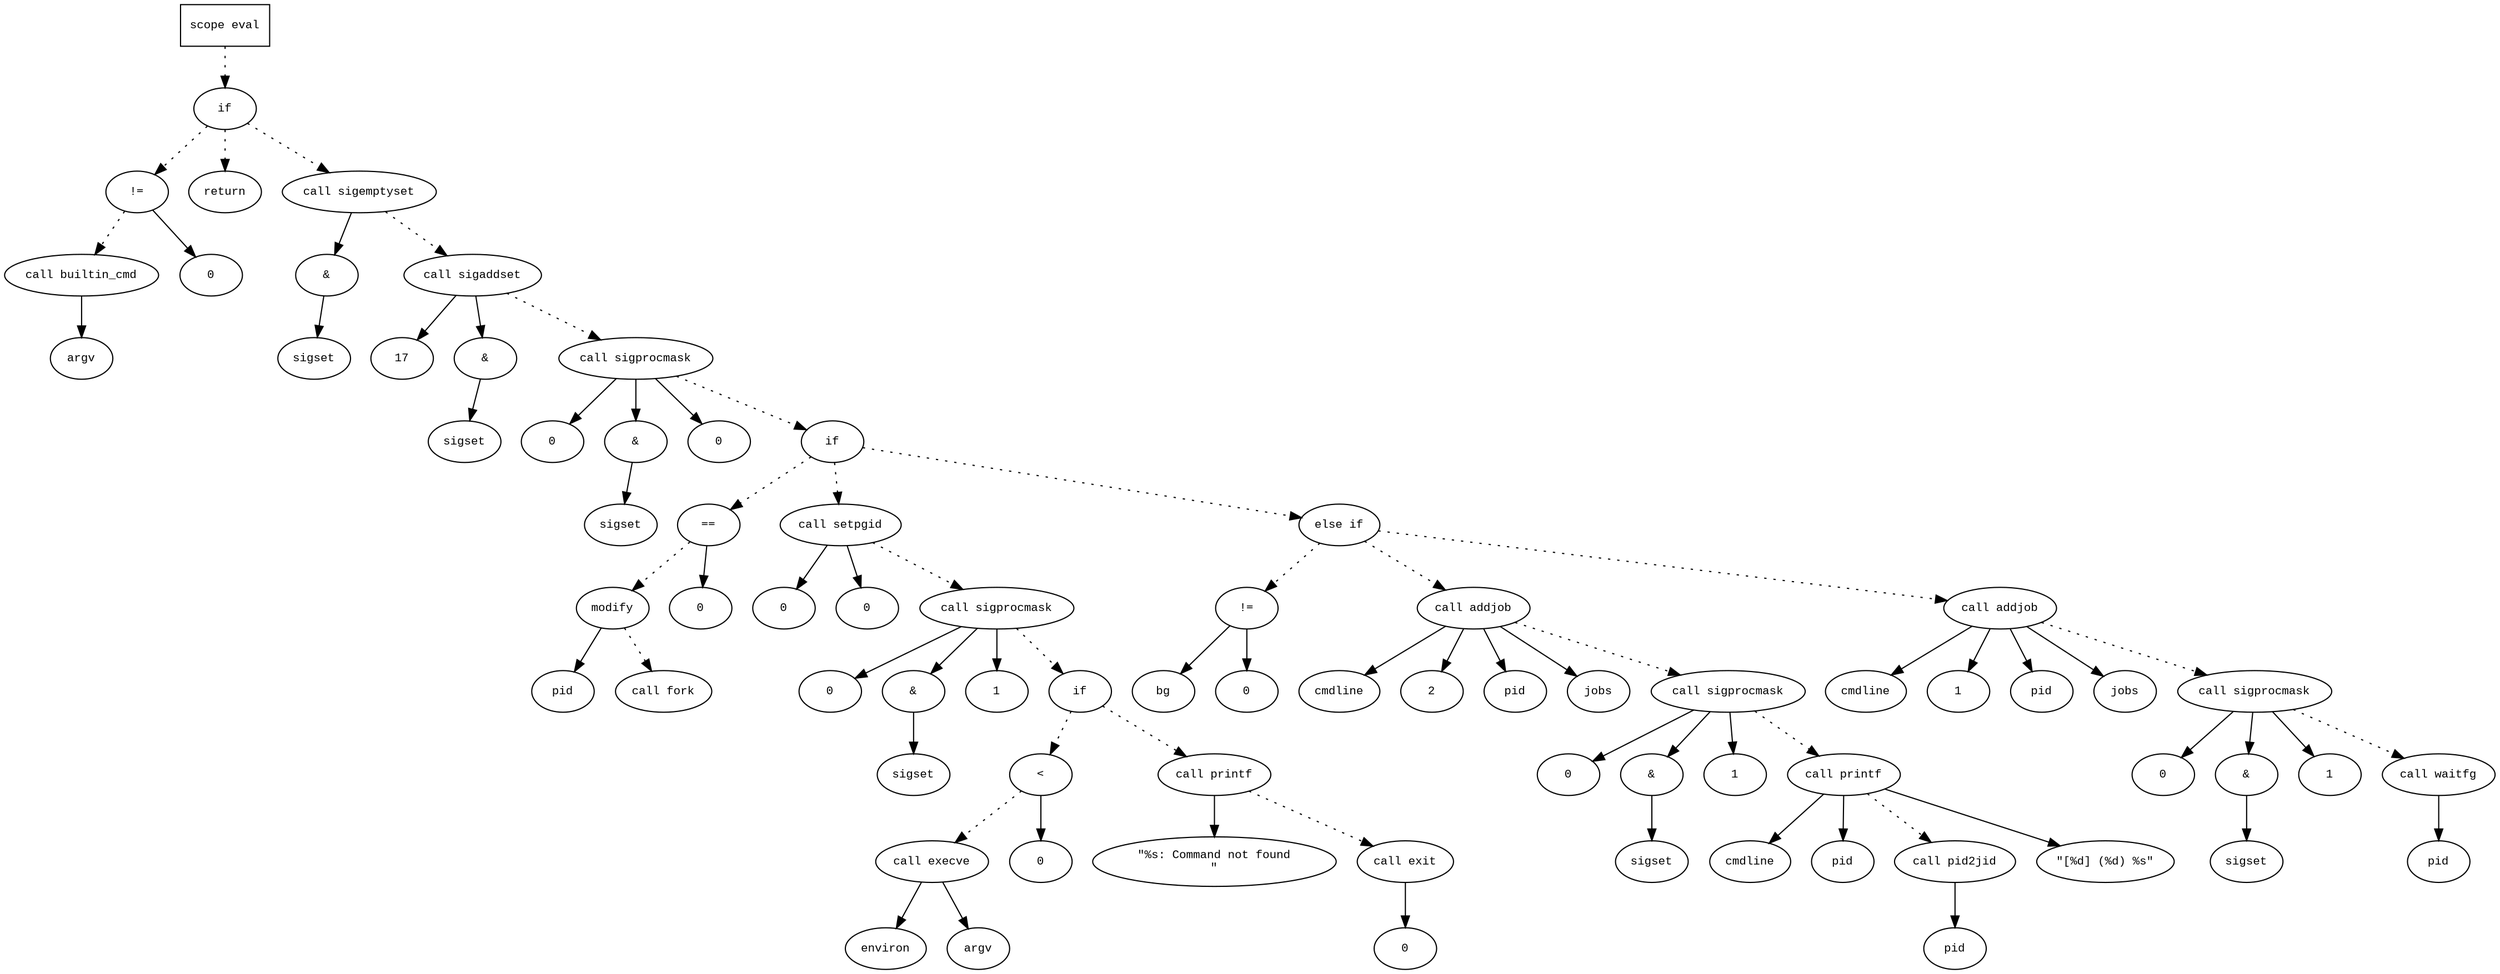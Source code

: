digraph AST {
  graph [fontname="Times New Roman",fontsize=10];
  node  [fontname="Courier New",fontsize=10];
  edge  [fontname="Times New Roman",fontsize=10];

  node1 [label="scope eval",shape=box];
  node2 [label="if",shape=ellipse];
  node1 -> node2 [style=dotted];
  node3 [label="!=",shape=ellipse];
  node4 [label="call builtin_cmd",shape=ellipse];
  node5 [label="argv",shape=ellipse];
  node4 -> node5;
  node3 -> node4 [style=dotted];
  node6 [label="0",shape=ellipse];
  node3 -> node6;
  node2 -> node3 [style=dotted];
  node7 [label="return",shape=ellipse];
  node2 -> node7 [style=dotted];
  node8 [label="call sigemptyset",shape=ellipse];
  node9 [label="&",shape=ellipse];
  node8 -> node9;
  node10 [label="sigset",shape=ellipse];
  node9 -> node10;
  node2 -> node8 [style=dotted];
  node11 [label="call sigaddset",shape=ellipse];
  node12 [label="17",shape=ellipse];
  node11 -> node12;
  node13 [label="&",shape=ellipse];
  node11 -> node13;
  node14 [label="sigset",shape=ellipse];
  node13 -> node14;
  node8 -> node11 [style=dotted];
  node15 [label="call sigprocmask",shape=ellipse];
  node16 [label="0",shape=ellipse];
  node15 -> node16;
  node17 [label="&",shape=ellipse];
  node15 -> node17;
  node18 [label="sigset",shape=ellipse];
  node17 -> node18;
  node19 [label="0",shape=ellipse];
  node15 -> node19;
  node11 -> node15 [style=dotted];
  node20 [label="if",shape=ellipse];
  node15 -> node20 [style=dotted];
  node21 [label="==",shape=ellipse];
  node22 [label="modify",shape=ellipse];
  node23 [label="pid",shape=ellipse];
  node22 -> node23;
  node24 [label="call fork",shape=ellipse];
  node22 -> node24 [style=dotted];
  node21 -> node22 [style=dotted];
  node25 [label="0",shape=ellipse];
  node21 -> node25;
  node20 -> node21 [style=dotted];
  node26 [label="call setpgid",shape=ellipse];
  node27 [label="0",shape=ellipse];
  node26 -> node27;
  node28 [label="0",shape=ellipse];
  node26 -> node28;
  node20 -> node26 [style=dotted];
  node29 [label="call sigprocmask",shape=ellipse];
  node30 [label="0",shape=ellipse];
  node29 -> node30;
  node31 [label="&",shape=ellipse];
  node29 -> node31;
  node32 [label="sigset",shape=ellipse];
  node31 -> node32;
  node33 [label="1",shape=ellipse];
  node29 -> node33;
  node26 -> node29 [style=dotted];
  node34 [label="if",shape=ellipse];
  node29 -> node34 [style=dotted];
  node35 [label="<",shape=ellipse];
  node36 [label="call execve",shape=ellipse];
  node37 [label="environ",shape=ellipse];
  node36 -> node37;
  node38 [label="argv",shape=ellipse];
  node36 -> node38;
  node35 -> node36 [style=dotted];
  node39 [label="0",shape=ellipse];
  node35 -> node39;
  node34 -> node35 [style=dotted];
  node40 [label="call printf",shape=ellipse];
  node41 [label="\"%s: Command not found
\"",shape=ellipse];
  node40 -> node41;
  node34 -> node40 [style=dotted];
  node42 [label="call exit",shape=ellipse];
  node43 [label="0",shape=ellipse];
  node42 -> node43;
  node40 -> node42 [style=dotted];
  node44 [label="else if",shape=ellipse];
  node20 -> node44 [style=dotted];
  node45 [label="!=",shape=ellipse];
  node46 [label="bg",shape=ellipse];
  node45 -> node46;
  node47 [label="0",shape=ellipse];
  node45 -> node47;
  node44 -> node45 [style=dotted];
  node48 [label="call addjob",shape=ellipse];
  node49 [label="cmdline",shape=ellipse];
  node48 -> node49;
  node50 [label="2",shape=ellipse];
  node48 -> node50;
  node51 [label="pid",shape=ellipse];
  node48 -> node51;
  node52 [label="jobs",shape=ellipse];
  node48 -> node52;
  node44 -> node48 [style=dotted];
  node53 [label="call sigprocmask",shape=ellipse];
  node54 [label="0",shape=ellipse];
  node53 -> node54;
  node55 [label="&",shape=ellipse];
  node53 -> node55;
  node56 [label="sigset",shape=ellipse];
  node55 -> node56;
  node57 [label="1",shape=ellipse];
  node53 -> node57;
  node48 -> node53 [style=dotted];
  node58 [label="call printf",shape=ellipse];
  node59 [label="cmdline",shape=ellipse];
  node58 -> node59;
  node60 [label="pid",shape=ellipse];
  node58 -> node60;
  node61 [label="call pid2jid",shape=ellipse];
  node62 [label="pid",shape=ellipse];
  node61 -> node62;
  node58 -> node61 [style=dotted];
  node63 [label="\"[%d] (%d) %s\"",shape=ellipse];
  node58 -> node63;
  node53 -> node58 [style=dotted];
  node64 [label="call addjob",shape=ellipse];
  node65 [label="cmdline",shape=ellipse];
  node64 -> node65;
  node66 [label="1",shape=ellipse];
  node64 -> node66;
  node67 [label="pid",shape=ellipse];
  node64 -> node67;
  node68 [label="jobs",shape=ellipse];
  node64 -> node68;
  node44 -> node64 [style=dotted];
  node69 [label="call sigprocmask",shape=ellipse];
  node70 [label="0",shape=ellipse];
  node69 -> node70;
  node71 [label="&",shape=ellipse];
  node69 -> node71;
  node72 [label="sigset",shape=ellipse];
  node71 -> node72;
  node73 [label="1",shape=ellipse];
  node69 -> node73;
  node64 -> node69 [style=dotted];
  node74 [label="call waitfg",shape=ellipse];
  node75 [label="pid",shape=ellipse];
  node74 -> node75;
  node69 -> node74 [style=dotted];
} 